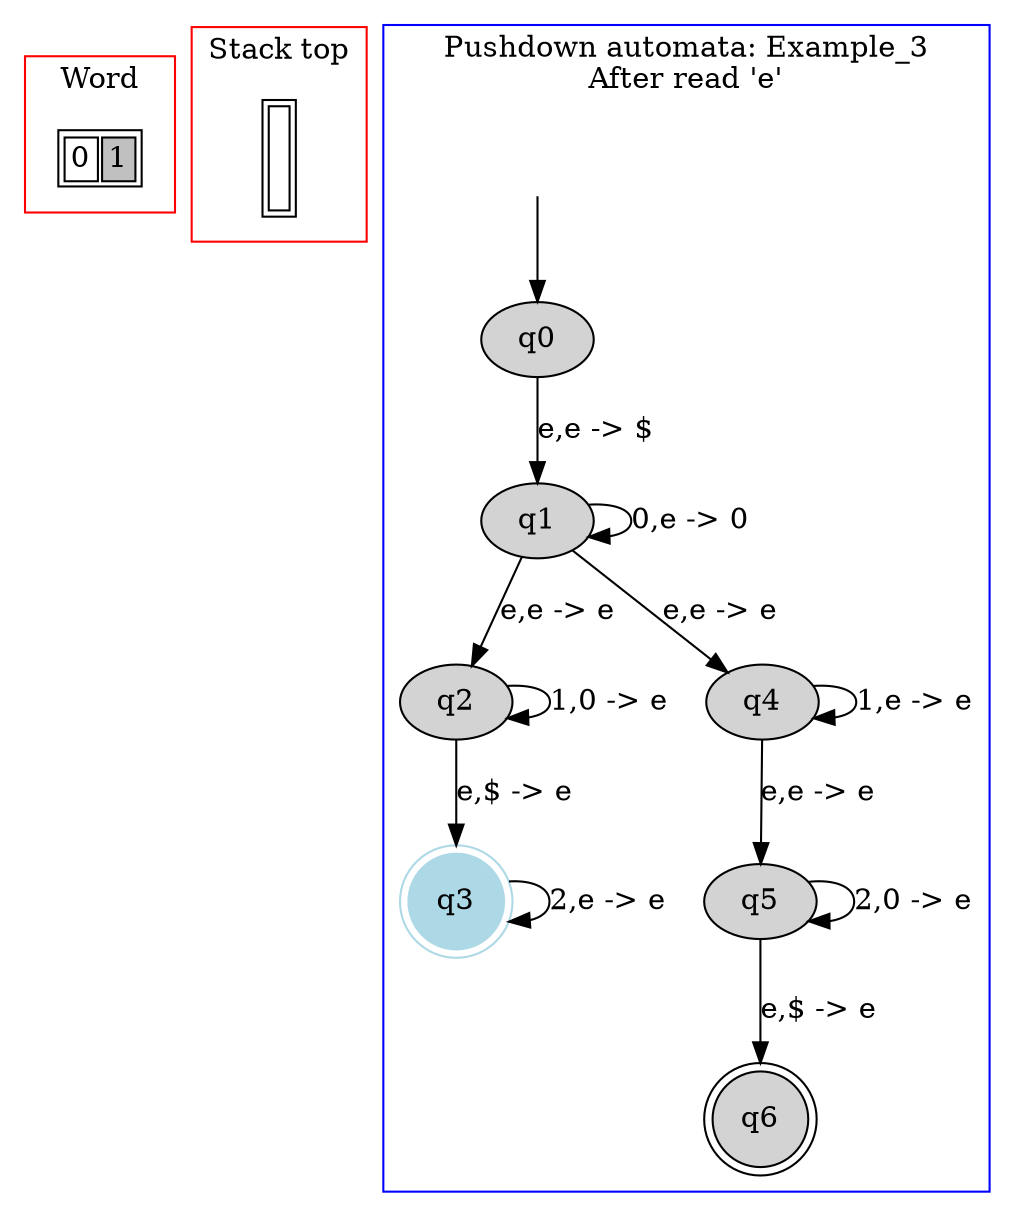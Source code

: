 digraph G {
	subgraph cluster_0 {
		node [shape=plaintext];

struct1 [label=<<TABLE>
<TR>
<TD><FONT>0</FONT></TD>
<TD BGCOLOR="gray"><FONT>1</FONT></TD>
</TR>
</TABLE>>];
label = "Word";
color=red;
}
	subgraph cluster_2 {
		node [shape=plaintext];

struct2 [label=<<TABLE>
<TR>
<TD width="10" height="50">
</TD>
</TR>
</TABLE>>];
label = "Stack top";
color=red;
}
	subgraph cluster_1 {
		node [style=filled];
		label = "Pushdown automata: Example_3
After read 'e'"
		color=blue;

		q0;
		q1;
		q2;
		q3 [shape="doublecircle",color="lightblue"];
		q4;
		q5;
		q6 [shape="doublecircle"];
		q0->q1[label="e,e -> $"];
		q1->q1[label="0,e -> 0"];
		q1->q2[label="e,e -> e"];
		q1->q4[label="e,e -> e"];
		q2->q2[label="1,0 -> e"];
		q2->q3[label="e,$ -> e"];
		q3->q3[label="2,e -> e"];
		q4->q4[label="1,e -> e"];
		q4->q5[label="e,e -> e"];
		q5->q5[label="2,0 -> e"];
		q5->q6[label="e,$ -> e"];
x [color=white, label=""];		x->q0	}

}